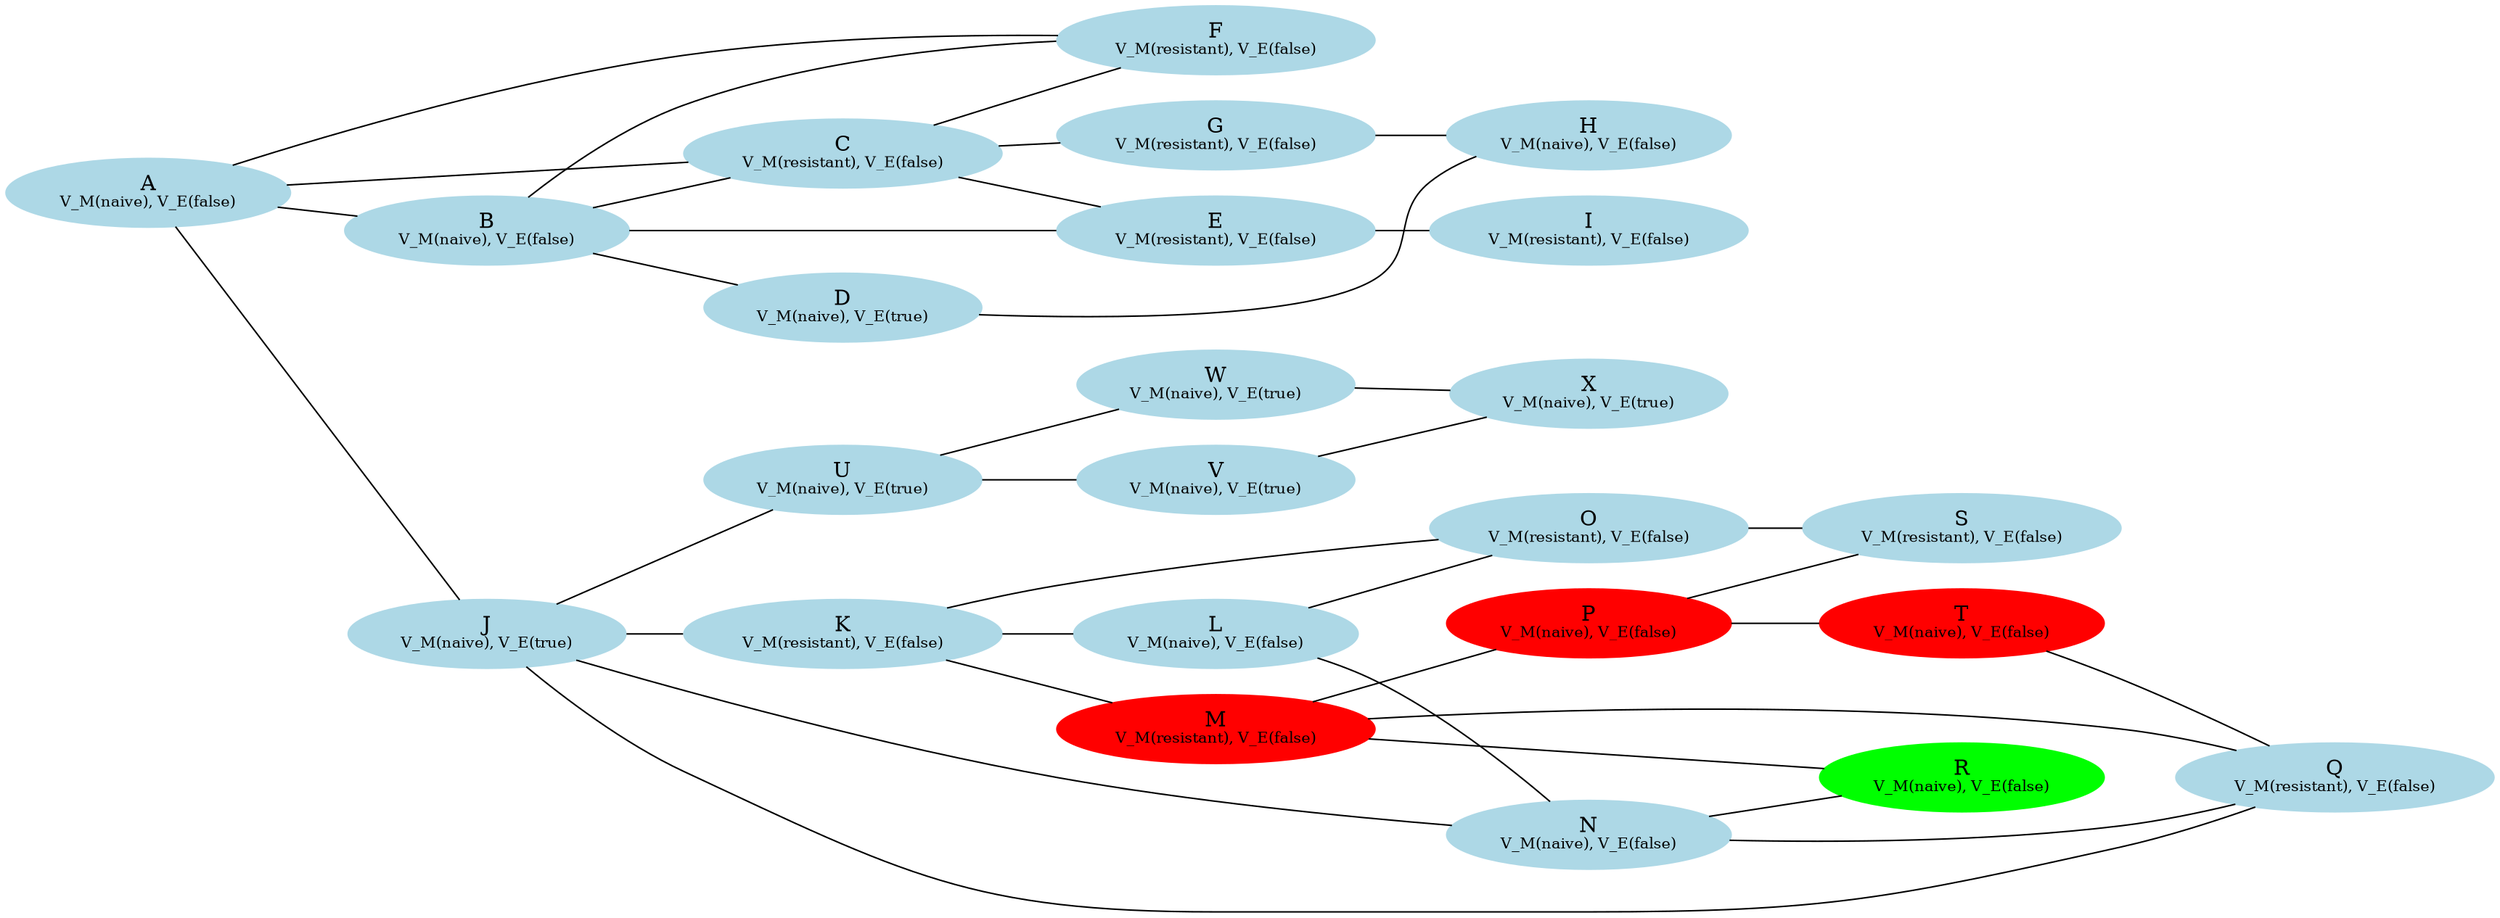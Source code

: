 graph {
 rankdir=LR;
A[label=<A<BR /><FONT POINT-SIZE="10">V_M(naive), V_E(false)</FONT>>,style=filled, color=lightblue];
B[label=<B<BR /><FONT POINT-SIZE="10">V_M(naive), V_E(false)</FONT>>,style=filled, color=lightblue];
C[label=<C<BR /><FONT POINT-SIZE="10">V_M(resistant), V_E(false)</FONT>>,style=filled, color=lightblue];
D[label=<D<BR /><FONT POINT-SIZE="10">V_M(naive), V_E(true)</FONT>>,style=filled, color=lightblue];
E[label=<E<BR /><FONT POINT-SIZE="10">V_M(resistant), V_E(false)</FONT>>,style=filled, color=lightblue];
F[label=<F<BR /><FONT POINT-SIZE="10">V_M(resistant), V_E(false)</FONT>>,style=filled, color=lightblue];
G[label=<G<BR /><FONT POINT-SIZE="10">V_M(resistant), V_E(false)</FONT>>,style=filled, color=lightblue];
H[label=<H<BR /><FONT POINT-SIZE="10">V_M(naive), V_E(false)</FONT>>,style=filled, color=lightblue];
I[label=<I<BR /><FONT POINT-SIZE="10">V_M(resistant), V_E(false)</FONT>>,style=filled, color=lightblue];
J[label=<J<BR /><FONT POINT-SIZE="10">V_M(naive), V_E(true)</FONT>>,style=filled, color=lightblue];
K[label=<K<BR /><FONT POINT-SIZE="10">V_M(resistant), V_E(false)</FONT>>,style=filled, color=lightblue];
L[label=<L<BR /><FONT POINT-SIZE="10">V_M(naive), V_E(false)</FONT>>,style=filled, color=lightblue];
M[label=<M<BR /><FONT POINT-SIZE="10">V_M(resistant), V_E(false)</FONT>>,style=filled, color=red];
N[label=<N<BR /><FONT POINT-SIZE="10">V_M(naive), V_E(false)</FONT>>,style=filled, color=lightblue];
O[label=<O<BR /><FONT POINT-SIZE="10">V_M(resistant), V_E(false)</FONT>>,style=filled, color=lightblue];
P[label=<P<BR /><FONT POINT-SIZE="10">V_M(naive), V_E(false)</FONT>>,style=filled, color=red];
Q[label=<Q<BR /><FONT POINT-SIZE="10">V_M(resistant), V_E(false)</FONT>>,style=filled, color=lightblue];
R[label=<R<BR /><FONT POINT-SIZE="10">V_M(naive), V_E(false)</FONT>>,style=filled, color=green];
S[label=<S<BR /><FONT POINT-SIZE="10">V_M(resistant), V_E(false)</FONT>>,style=filled, color=lightblue];
T[label=<T<BR /><FONT POINT-SIZE="10">V_M(naive), V_E(false)</FONT>>,style=filled, color=red];
U[label=<U<BR /><FONT POINT-SIZE="10">V_M(naive), V_E(true)</FONT>>,style=filled, color=lightblue];
V[label=<V<BR /><FONT POINT-SIZE="10">V_M(naive), V_E(true)</FONT>>,style=filled, color=lightblue];
W[label=<W<BR /><FONT POINT-SIZE="10">V_M(naive), V_E(true)</FONT>>,style=filled, color=lightblue];
X[label=<X<BR /><FONT POINT-SIZE="10">V_M(naive), V_E(true)</FONT>>,style=filled, color=lightblue];
A -- {{B C J F }}
B -- {{D E C F }}
C -- {{F G E }}
D -- {{H }}
E -- {{I }}
F -- {{}}
G -- {{H }}
H -- {{}}
I -- {{}}
J -- {{K Q N U }}
K -- {{L M O }}
L -- {{N O }}
M -- {{P Q R }}
N -- {{R Q }}
O -- {{S }}
P -- {{T S }}
Q -- {{}}
R -- {{}}
S -- {{}}
T -- {{Q }}
U -- {{V W }}
V -- {{X }}
W -- {{X }}
X -- {{}}
}